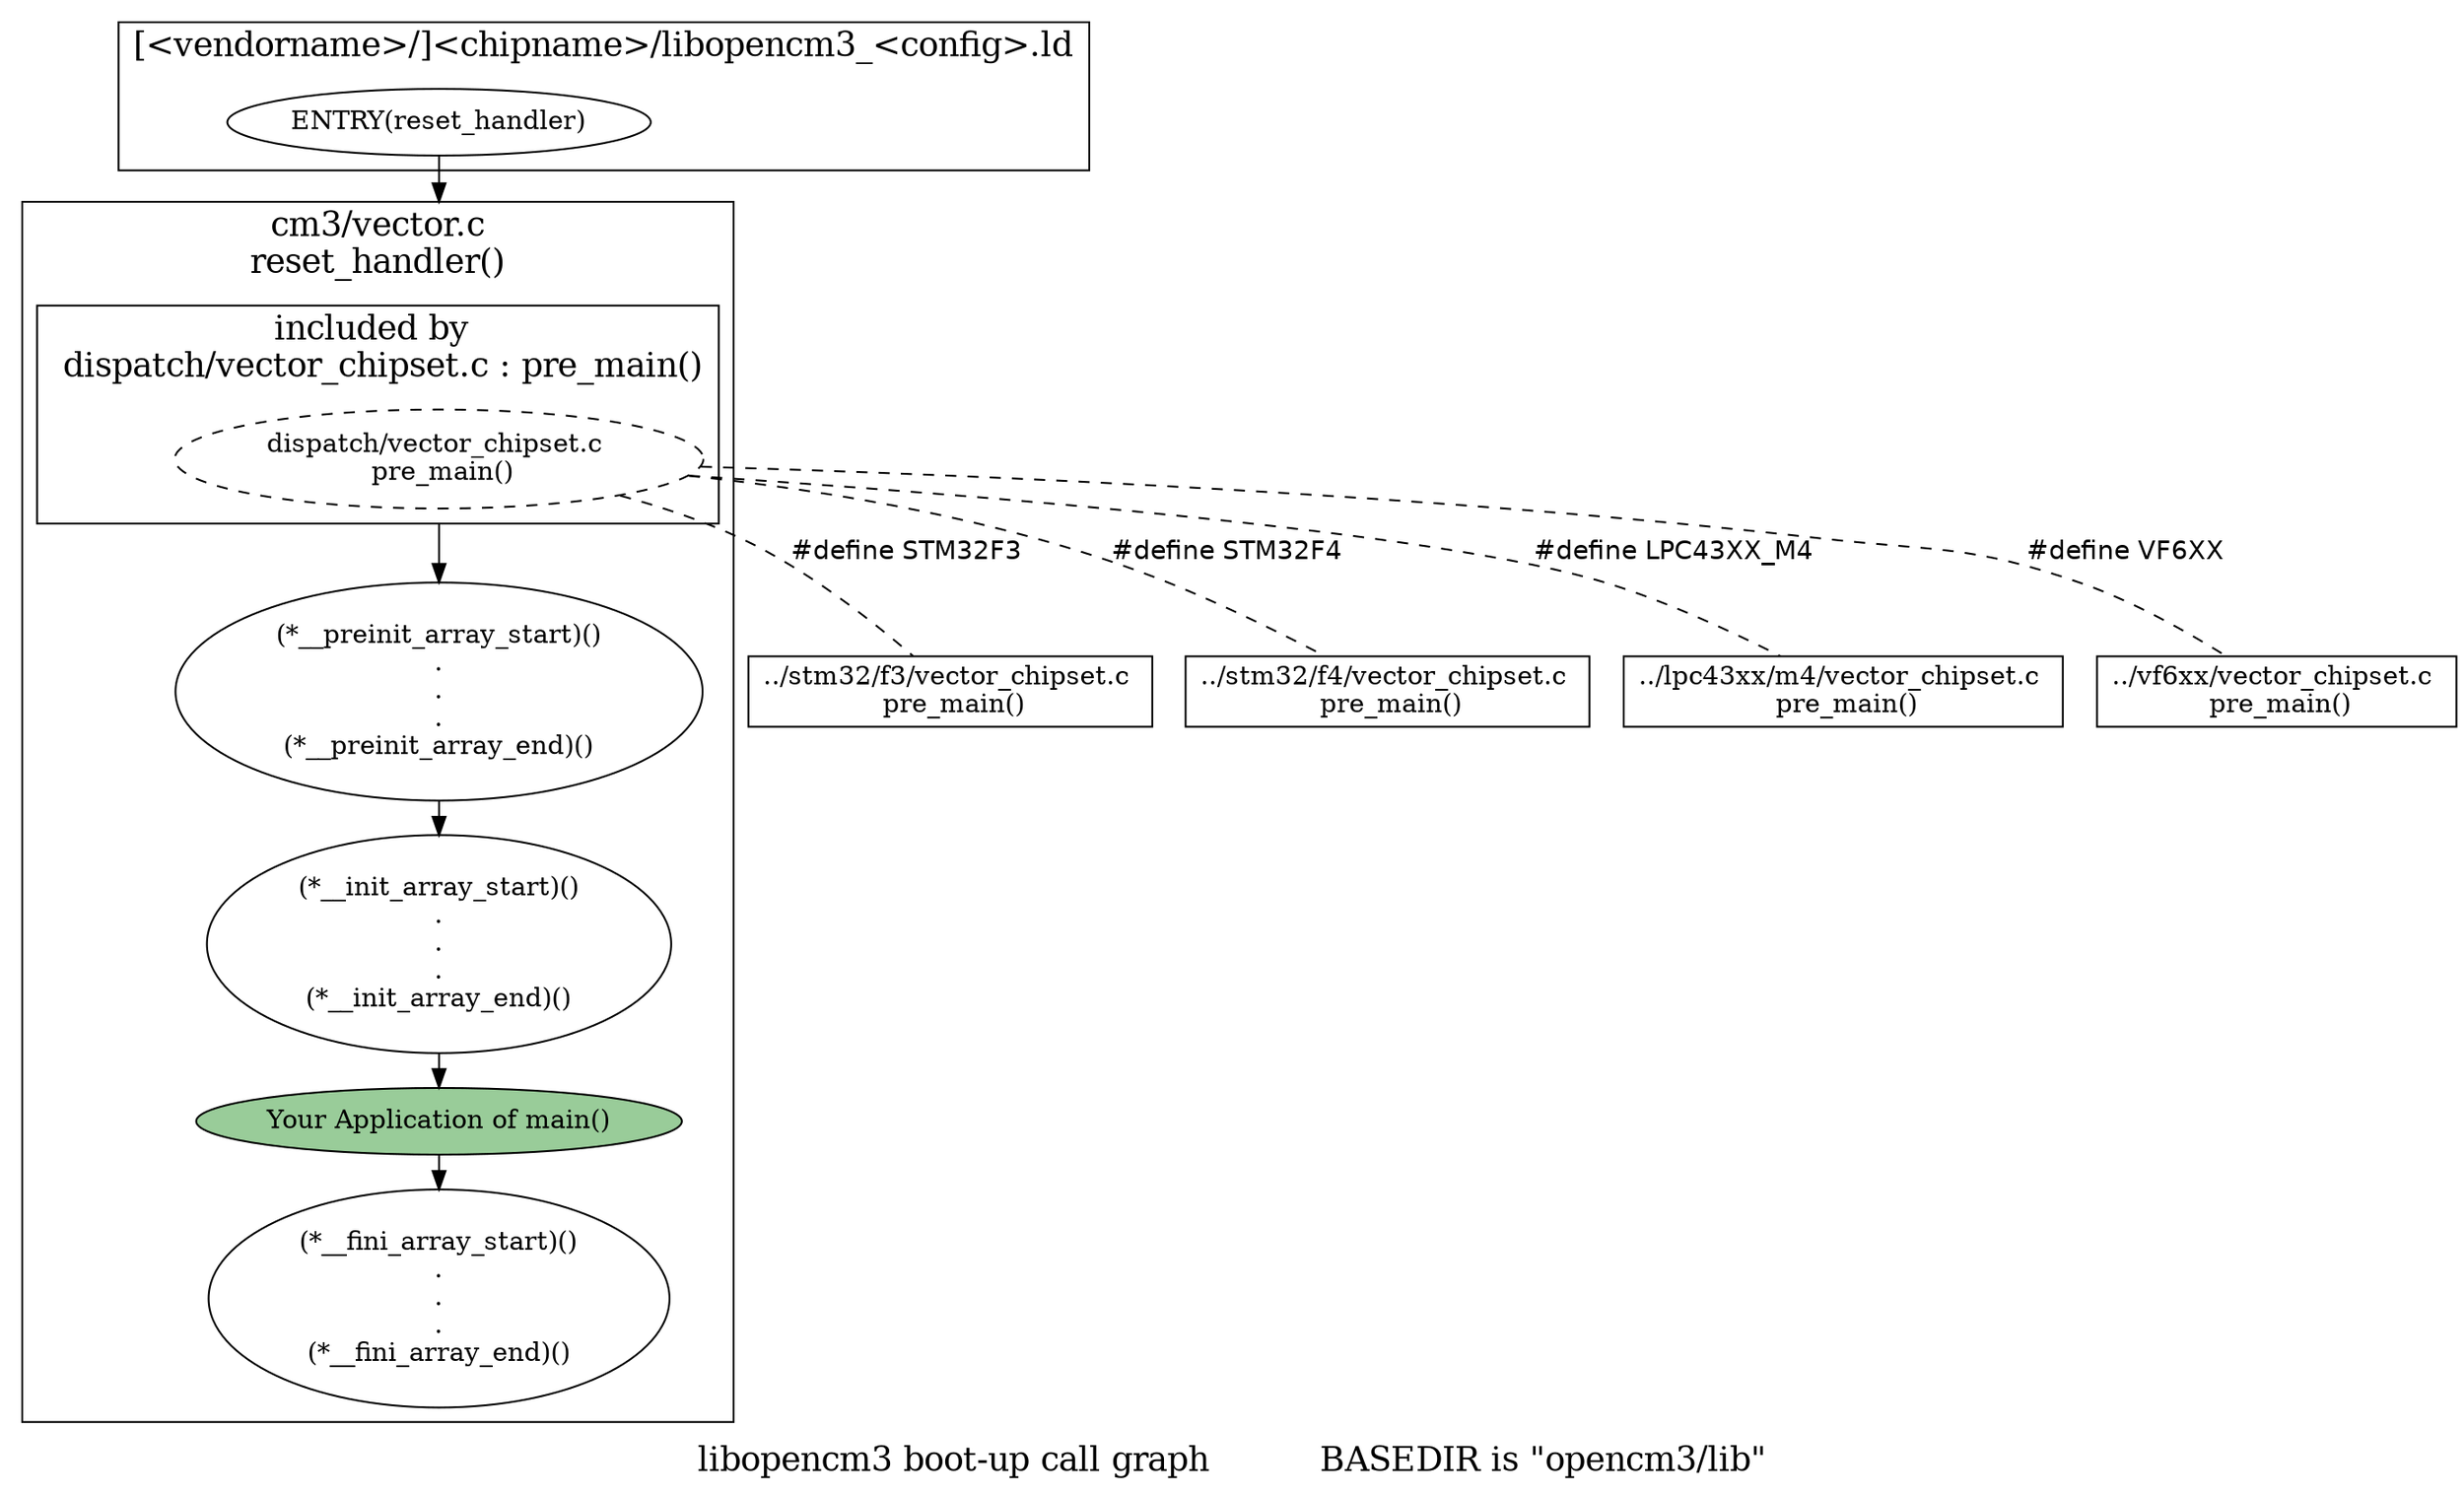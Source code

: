 /*
 * Copyright (C) 2015
 *		Toshiaki NOZAWA <noz.tos <at> gmail_dot_com>
 * All rights reserved.
 *
 * Redistribution and use in source, with or without
 * modification, are permitted provided that the following conditions
 * are met:
 * 1. Redistributions of source code must retain the above copyright
 *    notice, this list of conditions and the following disclaimer.
 * 2. Redistributions in binary form must reproduce the above copyright
 *    notice, this list of conditions and the following disclaimer in the
 *    documentation and/or other materials provided with the distribution.
 * 3. All advertising materials mentioning features or use of this software
 *    must display the following acknowledgement:
 *        This product includes software developed by Toshiaki NOZAWA.
 * 4. Neither the name of Toshiaki NOZAWA nor the names of its
 *    contributors may be used to endorse or promote products derived
 *    from this software without specific prior written permission.
 *
 * THIS DOCUMENT IS PROVIDED BY TOSHIAKI NOZAWA AND CONTRIBUTORS
 * ``AS IS'' AND ANY EXPRESS OR IMPLIED WARRANTIES, INCLUDING, BUT NOT LIMITED
 * TO, THE IMPLIED WARRANTIES OF MERCHANTABILITY AND FITNESS FOR A PARTICULAR
 * PURPOSE ARE DISCLAIMED.  IN NO EVENT SHALL THE CORPORATION OR CONTRIBUTORS
 * BE LIABLE FOR ANY DIRECT, INDIRECT, INCIDENTAL, SPECIAL, EXEMPLARY, OR
 * CONSEQUENTIAL DAMAGES (INCLUDING, BUT NOT LIMITED TO, PROCUREMENT OF
 * SUBSTITUTE GOODS OR SERVICES; LOSS OF USE, DATA, OR PROFITS; OR BUSINESS
 * INTERRUPTION) HOWEVER CAUSED AND ON ANY THEORY OF LIABILITY, WHETHER IN
 * CONTRACT, STRICT LIABILITY, OR TORT (INCLUDING NEGLIGENCE OR OTHERWISE)
 * ARISING IN ANY WAY OUT OF THE USE OF THIS SOFTWARE, EVEN IF ADVISED OF THE
 * POSSIBILITY OF SUCH DAMAGE.
 */

# usage:
# simply do
# > make
# from terminal, then be generated ../bootupCallGraph.png

digraph bootup {
	graph [label = "libopencm3 boot-up call graph		BASEDIR is \"opencm3/lib\"", fontsize = 18, compound = true];

	ENTRY [label = "ENTRY(reset_handler)", group = 1];
	pre_main [label = "dispatch/vector_chipset.c \n pre_main()", style = dashed, group = 1];
	pre_main_stm32f3 [label = "../stm32/f3/vector_chipset.c \n pre_main()", shape = box];
	pre_main_stm32f4 [label = "../stm32/f4/vector_chipset.c \n pre_main()", shape = box];
	pre_main_lpc43xxm4 [label = "../lpc43xx/m4/vector_chipset.c \n pre_main()", shape = box];
	pre_main_vf6xx [label = "../vf6xx/vector_chipset.c \n pre_main()", shape = box];

	main [label = "Your Application of main()", style = filled, fillcolor = "#99cc99", group = 1];
	preinit_array [label = " (*__preinit_array_start)() \n.\n.\n.\n (*__preinit_array_end)() ", group = 1];
	init_array [label = " (*__init_array_start)() \n.\n.\n.\n (*__init_array_end)() ", group = 1];
	fini_array [label = " (*__fini_array_start)() \n.\n.\n.\n (*__fini_array_end)() ", group = 1];

	subgraph cluster_reset_handler {
		label = " cm3/vector.c \n reset_handler() ";
		shape = circle;

		pre_main
			->  preinit_array [ltail = cluster_pre_main];
		preinit_array
			-> init_array
			-> main
			-> fini_array

		subgraph cluster_pre_main {
			label = "included by \n dispatch/vector_chipset.c : pre_main()";
			graph [ranksep = 3.0];

			pre_main -> pre_main_stm32f3	[label = "#define STM32F3", fontname = "Helvetica", dir = none, style = dashed];
			pre_main -> pre_main_stm32f4	[label = "#define STM32F4", fontname = "Helvetica", dir = none, style = dashed];
			pre_main -> pre_main_lpc43xxm4	[label = "#define LPC43XX_M4", fontname = "Helvetica", dir = none, style = dashed];
			pre_main -> pre_main_vf6xx	[label = "#define VF6XX", fontname = "Helvetica", dir = none, style = dashed];
		}

	}

	{rank = same; pre_main_stm32f3; pre_main_stm32f4; pre_main_lpc43xxm4; pre_main_vf6xx}

	subgraph cluster_libopencm3_ld {
		label = "[<vendorname>/]<chipname>/libopencm3_<config>.ld";
		ENTRY -> pre_main [lhead = cluster_reset_handler]
	}

}
